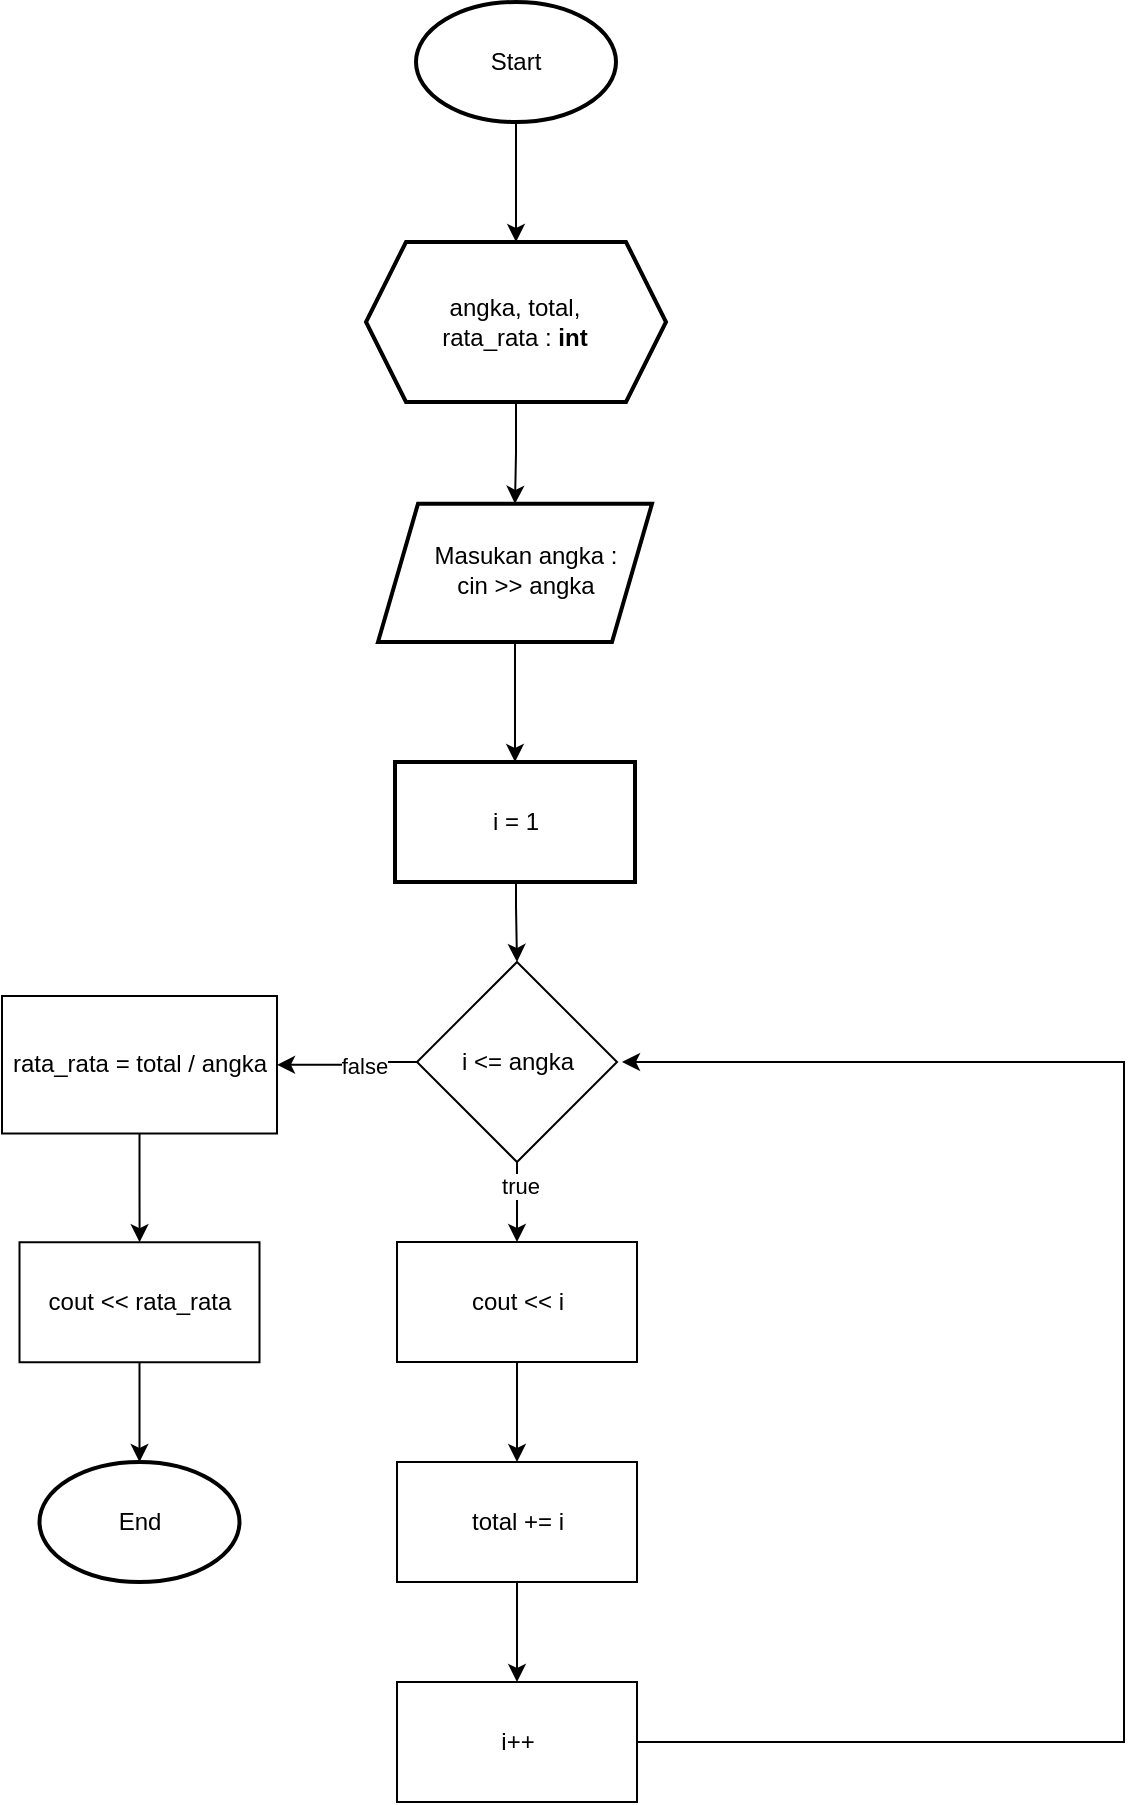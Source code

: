 <mxfile version="24.7.17">
  <diagram name="Page-1" id="cM4jEbQn2gHXiA5r-cDp">
    <mxGraphModel dx="1276" dy="606" grid="1" gridSize="10" guides="1" tooltips="1" connect="1" arrows="1" fold="1" page="1" pageScale="1" pageWidth="850" pageHeight="1100" math="0" shadow="0">
      <root>
        <mxCell id="0" />
        <mxCell id="1" parent="0" />
        <mxCell id="8_-i2vucqVMtOUnPCCCv-24" value="" style="edgeStyle=orthogonalEdgeStyle;rounded=0;orthogonalLoop=1;jettySize=auto;html=1;" parent="1" source="8_-i2vucqVMtOUnPCCCv-22" target="8_-i2vucqVMtOUnPCCCv-23" edge="1">
          <mxGeometry relative="1" as="geometry" />
        </mxCell>
        <mxCell id="8_-i2vucqVMtOUnPCCCv-14" value="" style="edgeStyle=orthogonalEdgeStyle;rounded=0;orthogonalLoop=1;jettySize=auto;html=1;" parent="1" source="8_-i2vucqVMtOUnPCCCv-1" target="8_-i2vucqVMtOUnPCCCv-13" edge="1">
          <mxGeometry relative="1" as="geometry" />
        </mxCell>
        <mxCell id="8_-i2vucqVMtOUnPCCCv-1" value="Start" style="strokeWidth=2;html=1;shape=mxgraph.flowchart.start_1;whiteSpace=wrap;" parent="1" vertex="1">
          <mxGeometry x="347" y="110" width="100" height="60" as="geometry" />
        </mxCell>
        <mxCell id="8_-i2vucqVMtOUnPCCCv-18" value="" style="edgeStyle=orthogonalEdgeStyle;rounded=0;orthogonalLoop=1;jettySize=auto;html=1;" parent="1" source="8_-i2vucqVMtOUnPCCCv-13" target="8_-i2vucqVMtOUnPCCCv-17" edge="1">
          <mxGeometry relative="1" as="geometry" />
        </mxCell>
        <mxCell id="8_-i2vucqVMtOUnPCCCv-13" value="" style="shape=hexagon;perimeter=hexagonPerimeter2;whiteSpace=wrap;html=1;fixedSize=1;strokeWidth=2;" parent="1" vertex="1">
          <mxGeometry x="322" y="230" width="150" height="80" as="geometry" />
        </mxCell>
        <mxCell id="8_-i2vucqVMtOUnPCCCv-5" value="angka, total, rata_rata : &lt;b&gt;int&lt;/b&gt;" style="text;strokeColor=none;align=center;fillColor=none;html=1;verticalAlign=middle;whiteSpace=wrap;rounded=0;" parent="1" vertex="1">
          <mxGeometry x="340" y="260" width="112.5" height="20" as="geometry" />
        </mxCell>
        <mxCell id="8_-i2vucqVMtOUnPCCCv-21" value="" style="edgeStyle=orthogonalEdgeStyle;rounded=0;orthogonalLoop=1;jettySize=auto;html=1;" parent="1" source="8_-i2vucqVMtOUnPCCCv-17" target="8_-i2vucqVMtOUnPCCCv-20" edge="1">
          <mxGeometry relative="1" as="geometry" />
        </mxCell>
        <mxCell id="8_-i2vucqVMtOUnPCCCv-17" value="" style="shape=parallelogram;perimeter=parallelogramPerimeter;whiteSpace=wrap;html=1;fixedSize=1;strokeWidth=2;" parent="1" vertex="1">
          <mxGeometry x="328" y="360.88" width="137" height="69.12" as="geometry" />
        </mxCell>
        <mxCell id="8_-i2vucqVMtOUnPCCCv-6" value="Masukan angka :&lt;div&gt;cin &amp;gt;&amp;gt; angka&lt;/div&gt;" style="text;strokeColor=none;align=center;fillColor=none;html=1;verticalAlign=middle;whiteSpace=wrap;rounded=0;" parent="1" vertex="1">
          <mxGeometry x="347" y="378.88" width="110" height="30" as="geometry" />
        </mxCell>
        <mxCell id="8_-i2vucqVMtOUnPCCCv-20" value="" style="whiteSpace=wrap;html=1;strokeWidth=2;" parent="1" vertex="1">
          <mxGeometry x="336.5" y="490.0" width="120" height="60" as="geometry" />
        </mxCell>
        <mxCell id="8_-i2vucqVMtOUnPCCCv-22" value="i = 1" style="text;strokeColor=none;align=center;fillColor=none;html=1;verticalAlign=middle;whiteSpace=wrap;rounded=0;" parent="1" vertex="1">
          <mxGeometry x="367" y="505" width="60" height="30" as="geometry" />
        </mxCell>
        <mxCell id="8_-i2vucqVMtOUnPCCCv-28" value="" style="edgeStyle=orthogonalEdgeStyle;rounded=0;orthogonalLoop=1;jettySize=auto;html=1;" parent="1" source="8_-i2vucqVMtOUnPCCCv-23" target="8_-i2vucqVMtOUnPCCCv-27" edge="1">
          <mxGeometry relative="1" as="geometry" />
        </mxCell>
        <mxCell id="8_-i2vucqVMtOUnPCCCv-33" value="true" style="edgeLabel;html=1;align=center;verticalAlign=middle;resizable=0;points=[];" parent="8_-i2vucqVMtOUnPCCCv-28" vertex="1" connectable="0">
          <mxGeometry x="0.21" y="1" relative="1" as="geometry">
            <mxPoint y="-12" as="offset" />
          </mxGeometry>
        </mxCell>
        <mxCell id="8_-i2vucqVMtOUnPCCCv-35" value="" style="edgeStyle=orthogonalEdgeStyle;rounded=0;orthogonalLoop=1;jettySize=auto;html=1;" parent="1" source="8_-i2vucqVMtOUnPCCCv-23" target="8_-i2vucqVMtOUnPCCCv-34" edge="1">
          <mxGeometry relative="1" as="geometry" />
        </mxCell>
        <mxCell id="8_-i2vucqVMtOUnPCCCv-36" value="false" style="edgeLabel;html=1;align=center;verticalAlign=middle;resizable=0;points=[];" parent="8_-i2vucqVMtOUnPCCCv-35" vertex="1" connectable="0">
          <mxGeometry x="0.151" relative="1" as="geometry">
            <mxPoint x="13" as="offset" />
          </mxGeometry>
        </mxCell>
        <mxCell id="8_-i2vucqVMtOUnPCCCv-23" value="i &amp;lt;= angka" style="rhombus;whiteSpace=wrap;html=1;" parent="1" vertex="1">
          <mxGeometry x="347.5" y="590" width="100" height="100" as="geometry" />
        </mxCell>
        <mxCell id="8_-i2vucqVMtOUnPCCCv-38" value="" style="edgeStyle=orthogonalEdgeStyle;rounded=0;orthogonalLoop=1;jettySize=auto;html=1;" parent="1" source="8_-i2vucqVMtOUnPCCCv-27" target="8_-i2vucqVMtOUnPCCCv-37" edge="1">
          <mxGeometry relative="1" as="geometry" />
        </mxCell>
        <mxCell id="8_-i2vucqVMtOUnPCCCv-27" value="cout &amp;lt;&amp;lt; i" style="whiteSpace=wrap;html=1;" parent="1" vertex="1">
          <mxGeometry x="337.5" y="730" width="120" height="60" as="geometry" />
        </mxCell>
        <mxCell id="8_-i2vucqVMtOUnPCCCv-31" style="edgeStyle=orthogonalEdgeStyle;rounded=0;orthogonalLoop=1;jettySize=auto;html=1;" parent="1" source="8_-i2vucqVMtOUnPCCCv-29" edge="1">
          <mxGeometry relative="1" as="geometry">
            <mxPoint x="450" y="640" as="targetPoint" />
            <Array as="points">
              <mxPoint x="701" y="980" />
              <mxPoint x="701" y="640" />
            </Array>
          </mxGeometry>
        </mxCell>
        <mxCell id="8_-i2vucqVMtOUnPCCCv-29" value="i++" style="whiteSpace=wrap;html=1;" parent="1" vertex="1">
          <mxGeometry x="337.5" y="950" width="120" height="60" as="geometry" />
        </mxCell>
        <mxCell id="8_-i2vucqVMtOUnPCCCv-41" value="" style="edgeStyle=orthogonalEdgeStyle;rounded=0;orthogonalLoop=1;jettySize=auto;html=1;" parent="1" source="8_-i2vucqVMtOUnPCCCv-34" target="8_-i2vucqVMtOUnPCCCv-40" edge="1">
          <mxGeometry relative="1" as="geometry" />
        </mxCell>
        <mxCell id="8_-i2vucqVMtOUnPCCCv-34" value="rata_rata = total / angka" style="whiteSpace=wrap;html=1;" parent="1" vertex="1">
          <mxGeometry x="140" y="607" width="137.5" height="68.75" as="geometry" />
        </mxCell>
        <mxCell id="8_-i2vucqVMtOUnPCCCv-39" value="" style="edgeStyle=orthogonalEdgeStyle;rounded=0;orthogonalLoop=1;jettySize=auto;html=1;" parent="1" source="8_-i2vucqVMtOUnPCCCv-37" target="8_-i2vucqVMtOUnPCCCv-29" edge="1">
          <mxGeometry relative="1" as="geometry" />
        </mxCell>
        <mxCell id="8_-i2vucqVMtOUnPCCCv-37" value="total += i" style="whiteSpace=wrap;html=1;" parent="1" vertex="1">
          <mxGeometry x="337.5" y="840" width="120" height="60" as="geometry" />
        </mxCell>
        <mxCell id="8_-i2vucqVMtOUnPCCCv-45" value="" style="edgeStyle=orthogonalEdgeStyle;rounded=0;orthogonalLoop=1;jettySize=auto;html=1;" parent="1" source="8_-i2vucqVMtOUnPCCCv-40" target="8_-i2vucqVMtOUnPCCCv-44" edge="1">
          <mxGeometry relative="1" as="geometry" />
        </mxCell>
        <mxCell id="8_-i2vucqVMtOUnPCCCv-40" value="cout &amp;lt;&amp;lt; rata_rata" style="whiteSpace=wrap;html=1;" parent="1" vertex="1">
          <mxGeometry x="148.75" y="730.125" width="120" height="60" as="geometry" />
        </mxCell>
        <mxCell id="8_-i2vucqVMtOUnPCCCv-44" value="End" style="strokeWidth=2;html=1;shape=mxgraph.flowchart.start_1;whiteSpace=wrap;" parent="1" vertex="1">
          <mxGeometry x="158.75" y="840" width="100" height="60" as="geometry" />
        </mxCell>
      </root>
    </mxGraphModel>
  </diagram>
</mxfile>

